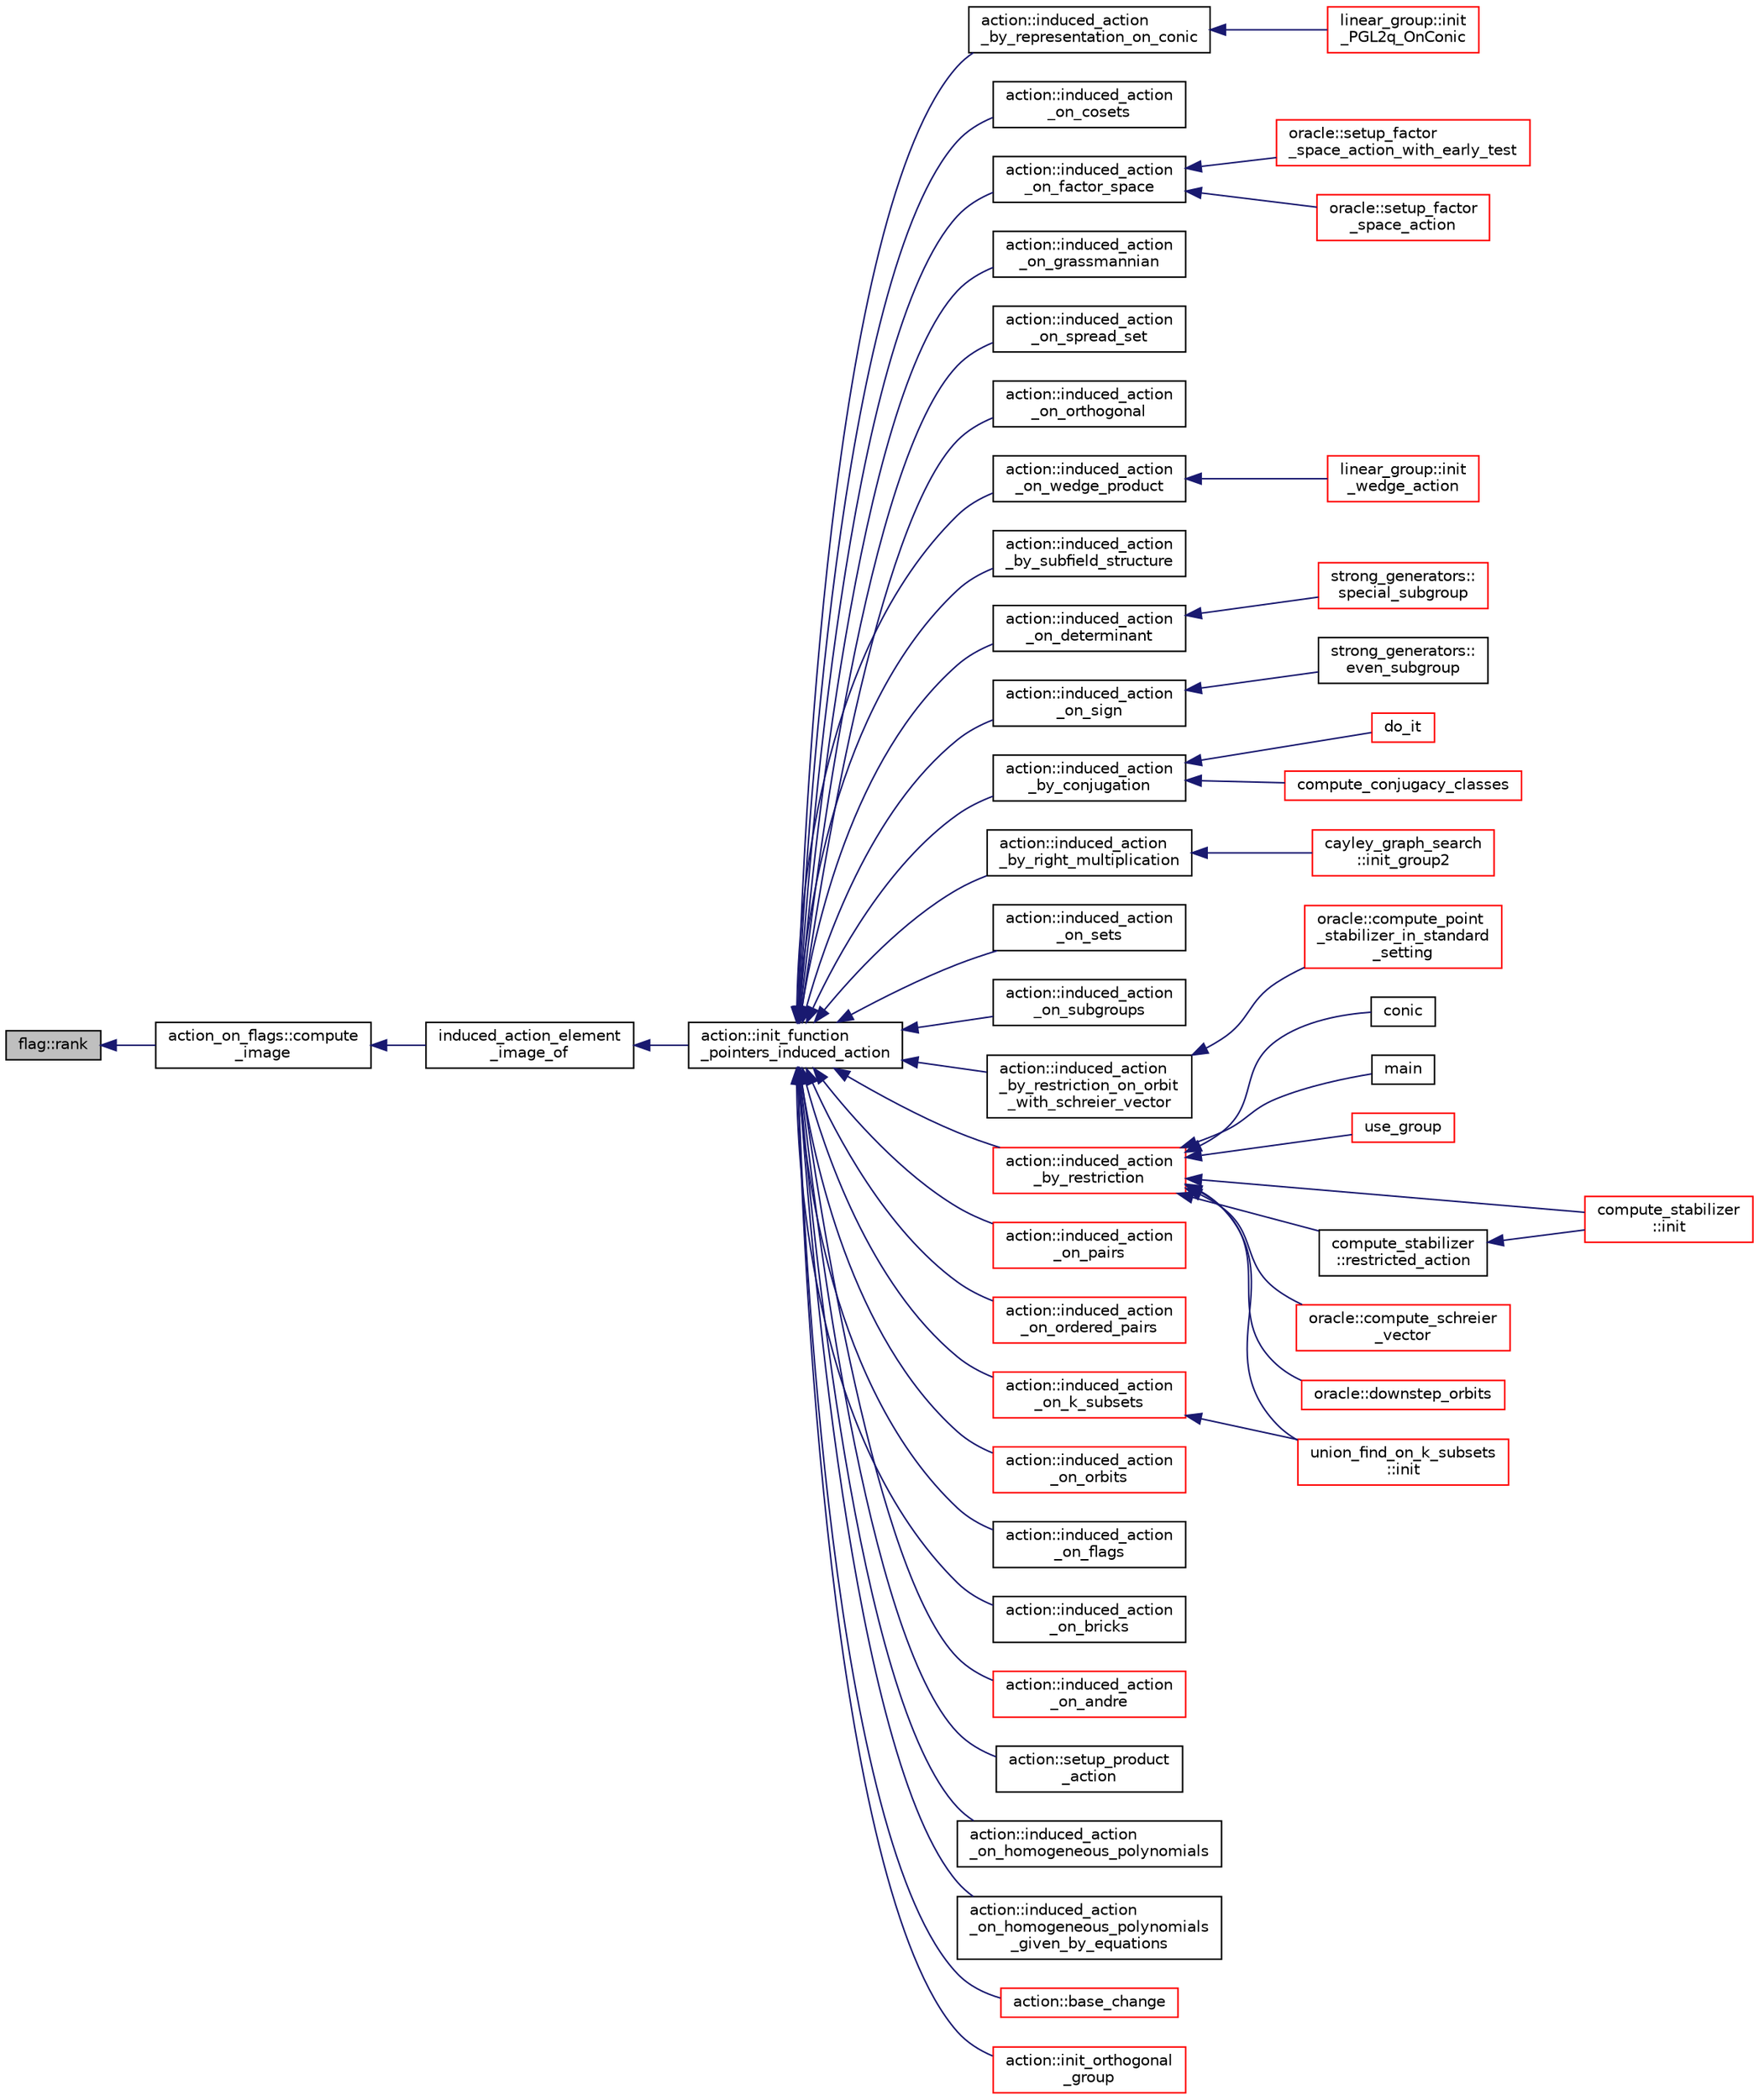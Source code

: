 digraph "flag::rank"
{
  edge [fontname="Helvetica",fontsize="10",labelfontname="Helvetica",labelfontsize="10"];
  node [fontname="Helvetica",fontsize="10",shape=record];
  rankdir="LR";
  Node64 [label="flag::rank",height=0.2,width=0.4,color="black", fillcolor="grey75", style="filled", fontcolor="black"];
  Node64 -> Node65 [dir="back",color="midnightblue",fontsize="10",style="solid",fontname="Helvetica"];
  Node65 [label="action_on_flags::compute\l_image",height=0.2,width=0.4,color="black", fillcolor="white", style="filled",URL="$dd/dc4/classaction__on__flags.html#a64570f1e5af9e1767802941da51cd6b5"];
  Node65 -> Node66 [dir="back",color="midnightblue",fontsize="10",style="solid",fontname="Helvetica"];
  Node66 [label="induced_action_element\l_image_of",height=0.2,width=0.4,color="black", fillcolor="white", style="filled",URL="$d3/d27/interface_8_c.html#a821850d6c3988dd122de0489cd36f0f0"];
  Node66 -> Node67 [dir="back",color="midnightblue",fontsize="10",style="solid",fontname="Helvetica"];
  Node67 [label="action::init_function\l_pointers_induced_action",height=0.2,width=0.4,color="black", fillcolor="white", style="filled",URL="$d2/d86/classaction.html#a3b9287d084b24f7a3b9532a7589c58de"];
  Node67 -> Node68 [dir="back",color="midnightblue",fontsize="10",style="solid",fontname="Helvetica"];
  Node68 [label="action::induced_action\l_by_representation_on_conic",height=0.2,width=0.4,color="black", fillcolor="white", style="filled",URL="$d2/d86/classaction.html#a228538e3f07bc186db8eb5da8b90f617"];
  Node68 -> Node69 [dir="back",color="midnightblue",fontsize="10",style="solid",fontname="Helvetica"];
  Node69 [label="linear_group::init\l_PGL2q_OnConic",height=0.2,width=0.4,color="red", fillcolor="white", style="filled",URL="$df/d5a/classlinear__group.html#a84c4d6e1849da4c6f8f096a1af2a8270"];
  Node67 -> Node76 [dir="back",color="midnightblue",fontsize="10",style="solid",fontname="Helvetica"];
  Node76 [label="action::induced_action\l_on_cosets",height=0.2,width=0.4,color="black", fillcolor="white", style="filled",URL="$d2/d86/classaction.html#acbdff5ffed42af6a01f07dffb2787237"];
  Node67 -> Node77 [dir="back",color="midnightblue",fontsize="10",style="solid",fontname="Helvetica"];
  Node77 [label="action::induced_action\l_on_factor_space",height=0.2,width=0.4,color="black", fillcolor="white", style="filled",URL="$d2/d86/classaction.html#af501ff2aa74fb6049bee5c01cd8b909b"];
  Node77 -> Node78 [dir="back",color="midnightblue",fontsize="10",style="solid",fontname="Helvetica"];
  Node78 [label="oracle::setup_factor\l_space_action_with_early_test",height=0.2,width=0.4,color="red", fillcolor="white", style="filled",URL="$d7/da7/classoracle.html#a7c26a85886666829e9727df91d2f01ad"];
  Node77 -> Node158 [dir="back",color="midnightblue",fontsize="10",style="solid",fontname="Helvetica"];
  Node158 [label="oracle::setup_factor\l_space_action",height=0.2,width=0.4,color="red", fillcolor="white", style="filled",URL="$d7/da7/classoracle.html#a181e076f112ba1f32f5fb4e8abebdb18"];
  Node67 -> Node159 [dir="back",color="midnightblue",fontsize="10",style="solid",fontname="Helvetica"];
  Node159 [label="action::induced_action\l_on_grassmannian",height=0.2,width=0.4,color="black", fillcolor="white", style="filled",URL="$d2/d86/classaction.html#a295b730ecc0b0bf30f714094fef956ea"];
  Node67 -> Node160 [dir="back",color="midnightblue",fontsize="10",style="solid",fontname="Helvetica"];
  Node160 [label="action::induced_action\l_on_spread_set",height=0.2,width=0.4,color="black", fillcolor="white", style="filled",URL="$d2/d86/classaction.html#a7c5839c650592f083dc850d81ed05a5b"];
  Node67 -> Node161 [dir="back",color="midnightblue",fontsize="10",style="solid",fontname="Helvetica"];
  Node161 [label="action::induced_action\l_on_orthogonal",height=0.2,width=0.4,color="black", fillcolor="white", style="filled",URL="$d2/d86/classaction.html#a4f191cee643a81d7f18a4d729084e945"];
  Node67 -> Node162 [dir="back",color="midnightblue",fontsize="10",style="solid",fontname="Helvetica"];
  Node162 [label="action::induced_action\l_on_wedge_product",height=0.2,width=0.4,color="black", fillcolor="white", style="filled",URL="$d2/d86/classaction.html#af13a5da25b8e8597ab695edff222fb6a"];
  Node162 -> Node163 [dir="back",color="midnightblue",fontsize="10",style="solid",fontname="Helvetica"];
  Node163 [label="linear_group::init\l_wedge_action",height=0.2,width=0.4,color="red", fillcolor="white", style="filled",URL="$df/d5a/classlinear__group.html#a16a8a2a5fdc535f2263210ca7943119e"];
  Node67 -> Node164 [dir="back",color="midnightblue",fontsize="10",style="solid",fontname="Helvetica"];
  Node164 [label="action::induced_action\l_by_subfield_structure",height=0.2,width=0.4,color="black", fillcolor="white", style="filled",URL="$d2/d86/classaction.html#add42951bdab176ceed6cc4af05dfa948"];
  Node67 -> Node165 [dir="back",color="midnightblue",fontsize="10",style="solid",fontname="Helvetica"];
  Node165 [label="action::induced_action\l_on_determinant",height=0.2,width=0.4,color="black", fillcolor="white", style="filled",URL="$d2/d86/classaction.html#aa6b9d3c2ded2cae185ee31f2200ad0b5"];
  Node165 -> Node166 [dir="back",color="midnightblue",fontsize="10",style="solid",fontname="Helvetica"];
  Node166 [label="strong_generators::\lspecial_subgroup",height=0.2,width=0.4,color="red", fillcolor="white", style="filled",URL="$dc/d09/classstrong__generators.html#a78e9e4d012bb440194e2874c40ca9e29"];
  Node67 -> Node168 [dir="back",color="midnightblue",fontsize="10",style="solid",fontname="Helvetica"];
  Node168 [label="action::induced_action\l_on_sign",height=0.2,width=0.4,color="black", fillcolor="white", style="filled",URL="$d2/d86/classaction.html#ab17b07971b94eae7c5efa21b33f643f1"];
  Node168 -> Node169 [dir="back",color="midnightblue",fontsize="10",style="solid",fontname="Helvetica"];
  Node169 [label="strong_generators::\leven_subgroup",height=0.2,width=0.4,color="black", fillcolor="white", style="filled",URL="$dc/d09/classstrong__generators.html#a8c1a171968f012ec245b0487a6af66e0"];
  Node67 -> Node170 [dir="back",color="midnightblue",fontsize="10",style="solid",fontname="Helvetica"];
  Node170 [label="action::induced_action\l_by_conjugation",height=0.2,width=0.4,color="black", fillcolor="white", style="filled",URL="$d2/d86/classaction.html#a45fb7703c6acac791acdcde339d21cc2"];
  Node170 -> Node171 [dir="back",color="midnightblue",fontsize="10",style="solid",fontname="Helvetica"];
  Node171 [label="do_it",height=0.2,width=0.4,color="red", fillcolor="white", style="filled",URL="$da/da3/burnside_8_c.html#a6a1ed4d46bdb13e56112f47f0565c25b"];
  Node170 -> Node173 [dir="back",color="midnightblue",fontsize="10",style="solid",fontname="Helvetica"];
  Node173 [label="compute_conjugacy_classes",height=0.2,width=0.4,color="red", fillcolor="white", style="filled",URL="$dc/dd4/group__actions_8h.html#a3a3f311d8e19e481707b3e54dbb35066"];
  Node67 -> Node178 [dir="back",color="midnightblue",fontsize="10",style="solid",fontname="Helvetica"];
  Node178 [label="action::induced_action\l_by_right_multiplication",height=0.2,width=0.4,color="black", fillcolor="white", style="filled",URL="$d2/d86/classaction.html#aafa2818d9d98046507e2754938be0c04"];
  Node178 -> Node179 [dir="back",color="midnightblue",fontsize="10",style="solid",fontname="Helvetica"];
  Node179 [label="cayley_graph_search\l::init_group2",height=0.2,width=0.4,color="red", fillcolor="white", style="filled",URL="$de/dae/classcayley__graph__search.html#ac765646a4795740d7ac0a9407bf35f32"];
  Node67 -> Node181 [dir="back",color="midnightblue",fontsize="10",style="solid",fontname="Helvetica"];
  Node181 [label="action::induced_action\l_on_sets",height=0.2,width=0.4,color="black", fillcolor="white", style="filled",URL="$d2/d86/classaction.html#a09639acee6b88644c103b17050cc32f1"];
  Node67 -> Node182 [dir="back",color="midnightblue",fontsize="10",style="solid",fontname="Helvetica"];
  Node182 [label="action::induced_action\l_on_subgroups",height=0.2,width=0.4,color="black", fillcolor="white", style="filled",URL="$d2/d86/classaction.html#ad0de7ea45a2a73c1b8e0f52ee3ce4610"];
  Node67 -> Node183 [dir="back",color="midnightblue",fontsize="10",style="solid",fontname="Helvetica"];
  Node183 [label="action::induced_action\l_by_restriction_on_orbit\l_with_schreier_vector",height=0.2,width=0.4,color="black", fillcolor="white", style="filled",URL="$d2/d86/classaction.html#ad3ddab72625d9bebe7ac8eaef488cf4c"];
  Node183 -> Node184 [dir="back",color="midnightblue",fontsize="10",style="solid",fontname="Helvetica"];
  Node184 [label="oracle::compute_point\l_stabilizer_in_standard\l_setting",height=0.2,width=0.4,color="red", fillcolor="white", style="filled",URL="$d7/da7/classoracle.html#afa7b2b71cd2ccbb807a740d6e1085982"];
  Node67 -> Node185 [dir="back",color="midnightblue",fontsize="10",style="solid",fontname="Helvetica"];
  Node185 [label="action::induced_action\l_by_restriction",height=0.2,width=0.4,color="red", fillcolor="white", style="filled",URL="$d2/d86/classaction.html#a37c21f74a97c921d882a308370c06357"];
  Node185 -> Node89 [dir="back",color="midnightblue",fontsize="10",style="solid",fontname="Helvetica"];
  Node89 [label="conic",height=0.2,width=0.4,color="black", fillcolor="white", style="filled",URL="$d4/de8/conic_8_c.html#a96def9474b981a9d5831a9b48d85d652"];
  Node185 -> Node186 [dir="back",color="midnightblue",fontsize="10",style="solid",fontname="Helvetica"];
  Node186 [label="main",height=0.2,width=0.4,color="black", fillcolor="white", style="filled",URL="$d5/d0d/apps_2projective__space_2polar_8_c.html#a217dbf8b442f20279ea00b898af96f52"];
  Node185 -> Node116 [dir="back",color="midnightblue",fontsize="10",style="solid",fontname="Helvetica"];
  Node116 [label="use_group",height=0.2,width=0.4,color="red", fillcolor="white", style="filled",URL="$d9/d9f/all__cliques_8_c.html#aba62531e97173264c39afe2c7857af31"];
  Node185 -> Node187 [dir="back",color="midnightblue",fontsize="10",style="solid",fontname="Helvetica"];
  Node187 [label="union_find_on_k_subsets\l::init",height=0.2,width=0.4,color="red", fillcolor="white", style="filled",URL="$d3/d1b/classunion__find__on__k__subsets.html#aad0de310a8e8df1ff78ee2eaf3ec1e54"];
  Node185 -> Node189 [dir="back",color="midnightblue",fontsize="10",style="solid",fontname="Helvetica"];
  Node189 [label="compute_stabilizer\l::init",height=0.2,width=0.4,color="red", fillcolor="white", style="filled",URL="$d8/d30/classcompute__stabilizer.html#a36a1729430f317a65559220a8206a7d7"];
  Node185 -> Node194 [dir="back",color="midnightblue",fontsize="10",style="solid",fontname="Helvetica"];
  Node194 [label="compute_stabilizer\l::restricted_action",height=0.2,width=0.4,color="black", fillcolor="white", style="filled",URL="$d8/d30/classcompute__stabilizer.html#a895df470da0ac14f812c3c4b6f2280b9"];
  Node194 -> Node189 [dir="back",color="midnightblue",fontsize="10",style="solid",fontname="Helvetica"];
  Node185 -> Node195 [dir="back",color="midnightblue",fontsize="10",style="solid",fontname="Helvetica"];
  Node195 [label="oracle::compute_schreier\l_vector",height=0.2,width=0.4,color="red", fillcolor="white", style="filled",URL="$d7/da7/classoracle.html#a1ba7d398b51ed70f89b5ea54adb7b089"];
  Node185 -> Node205 [dir="back",color="midnightblue",fontsize="10",style="solid",fontname="Helvetica"];
  Node205 [label="oracle::downstep_orbits",height=0.2,width=0.4,color="red", fillcolor="white", style="filled",URL="$d7/da7/classoracle.html#a65ea623f3a7b2e3dba4e29638207bc53"];
  Node67 -> Node225 [dir="back",color="midnightblue",fontsize="10",style="solid",fontname="Helvetica"];
  Node225 [label="action::induced_action\l_on_pairs",height=0.2,width=0.4,color="red", fillcolor="white", style="filled",URL="$d2/d86/classaction.html#a4b01c7b3cc749218e9dbd84b9fed90b3"];
  Node67 -> Node227 [dir="back",color="midnightblue",fontsize="10",style="solid",fontname="Helvetica"];
  Node227 [label="action::induced_action\l_on_ordered_pairs",height=0.2,width=0.4,color="red", fillcolor="white", style="filled",URL="$d2/d86/classaction.html#ad290e0cc115881e0b9ddab7f7071975e"];
  Node67 -> Node228 [dir="back",color="midnightblue",fontsize="10",style="solid",fontname="Helvetica"];
  Node228 [label="action::induced_action\l_on_k_subsets",height=0.2,width=0.4,color="red", fillcolor="white", style="filled",URL="$d2/d86/classaction.html#a2eb6058853cffc4c099099e07ecbe612"];
  Node228 -> Node187 [dir="back",color="midnightblue",fontsize="10",style="solid",fontname="Helvetica"];
  Node67 -> Node230 [dir="back",color="midnightblue",fontsize="10",style="solid",fontname="Helvetica"];
  Node230 [label="action::induced_action\l_on_orbits",height=0.2,width=0.4,color="red", fillcolor="white", style="filled",URL="$d2/d86/classaction.html#a875913e4919877fe3dcae039ce44d7d8"];
  Node67 -> Node234 [dir="back",color="midnightblue",fontsize="10",style="solid",fontname="Helvetica"];
  Node234 [label="action::induced_action\l_on_flags",height=0.2,width=0.4,color="black", fillcolor="white", style="filled",URL="$d2/d86/classaction.html#afb1ac2fda2a79462e38c133330982341"];
  Node67 -> Node235 [dir="back",color="midnightblue",fontsize="10",style="solid",fontname="Helvetica"];
  Node235 [label="action::induced_action\l_on_bricks",height=0.2,width=0.4,color="black", fillcolor="white", style="filled",URL="$d2/d86/classaction.html#a71c71472fda2eefb125cd852d5feb306"];
  Node67 -> Node236 [dir="back",color="midnightblue",fontsize="10",style="solid",fontname="Helvetica"];
  Node236 [label="action::induced_action\l_on_andre",height=0.2,width=0.4,color="red", fillcolor="white", style="filled",URL="$d2/d86/classaction.html#a917efe5d7ae49b86dbf397540939fea4"];
  Node67 -> Node238 [dir="back",color="midnightblue",fontsize="10",style="solid",fontname="Helvetica"];
  Node238 [label="action::setup_product\l_action",height=0.2,width=0.4,color="black", fillcolor="white", style="filled",URL="$d2/d86/classaction.html#a35c717fb546189c007a89bb7b133e2f6"];
  Node67 -> Node239 [dir="back",color="midnightblue",fontsize="10",style="solid",fontname="Helvetica"];
  Node239 [label="action::induced_action\l_on_homogeneous_polynomials",height=0.2,width=0.4,color="black", fillcolor="white", style="filled",URL="$d2/d86/classaction.html#acafe8fb1e63926ce35338a292b621f8a"];
  Node67 -> Node240 [dir="back",color="midnightblue",fontsize="10",style="solid",fontname="Helvetica"];
  Node240 [label="action::induced_action\l_on_homogeneous_polynomials\l_given_by_equations",height=0.2,width=0.4,color="black", fillcolor="white", style="filled",URL="$d2/d86/classaction.html#a8f8df8dabfaa711297c20d44a2c1946a"];
  Node67 -> Node241 [dir="back",color="midnightblue",fontsize="10",style="solid",fontname="Helvetica"];
  Node241 [label="action::base_change",height=0.2,width=0.4,color="red", fillcolor="white", style="filled",URL="$d2/d86/classaction.html#a1cab1a81da804692affaf9b7060c90f6"];
  Node67 -> Node269 [dir="back",color="midnightblue",fontsize="10",style="solid",fontname="Helvetica"];
  Node269 [label="action::init_orthogonal\l_group",height=0.2,width=0.4,color="red", fillcolor="white", style="filled",URL="$d2/d86/classaction.html#a2cfe124956ed67d8b7a927bb44847cc2"];
}
